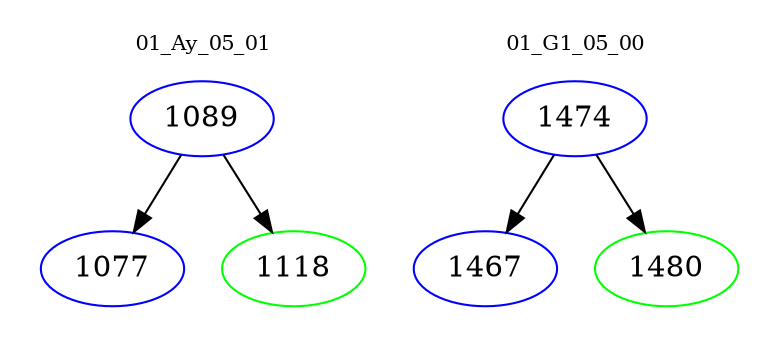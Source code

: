 digraph{
subgraph cluster_0 {
color = white
label = "01_Ay_05_01";
fontsize=10;
T0_1089 [label="1089", color="blue"]
T0_1089 -> T0_1077 [color="black"]
T0_1077 [label="1077", color="blue"]
T0_1089 -> T0_1118 [color="black"]
T0_1118 [label="1118", color="green"]
}
subgraph cluster_1 {
color = white
label = "01_G1_05_00";
fontsize=10;
T1_1474 [label="1474", color="blue"]
T1_1474 -> T1_1467 [color="black"]
T1_1467 [label="1467", color="blue"]
T1_1474 -> T1_1480 [color="black"]
T1_1480 [label="1480", color="green"]
}
}
